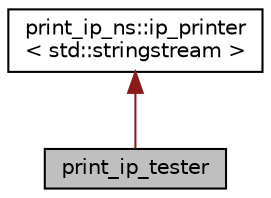 digraph "print_ip_tester"
{
  edge [fontname="Helvetica",fontsize="10",labelfontname="Helvetica",labelfontsize="10"];
  node [fontname="Helvetica",fontsize="10",shape=record];
  Node1 [label="print_ip_tester",height=0.2,width=0.4,color="black", fillcolor="grey75", style="filled", fontcolor="black"];
  Node2 -> Node1 [dir="back",color="firebrick4",fontsize="10",style="solid",fontname="Helvetica"];
  Node2 [label="print_ip_ns::ip_printer\l\< std::stringstream \>",height=0.2,width=0.4,color="black", fillcolor="white", style="filled",URL="$classprint__ip__ns_1_1ip__printer.html"];
}
